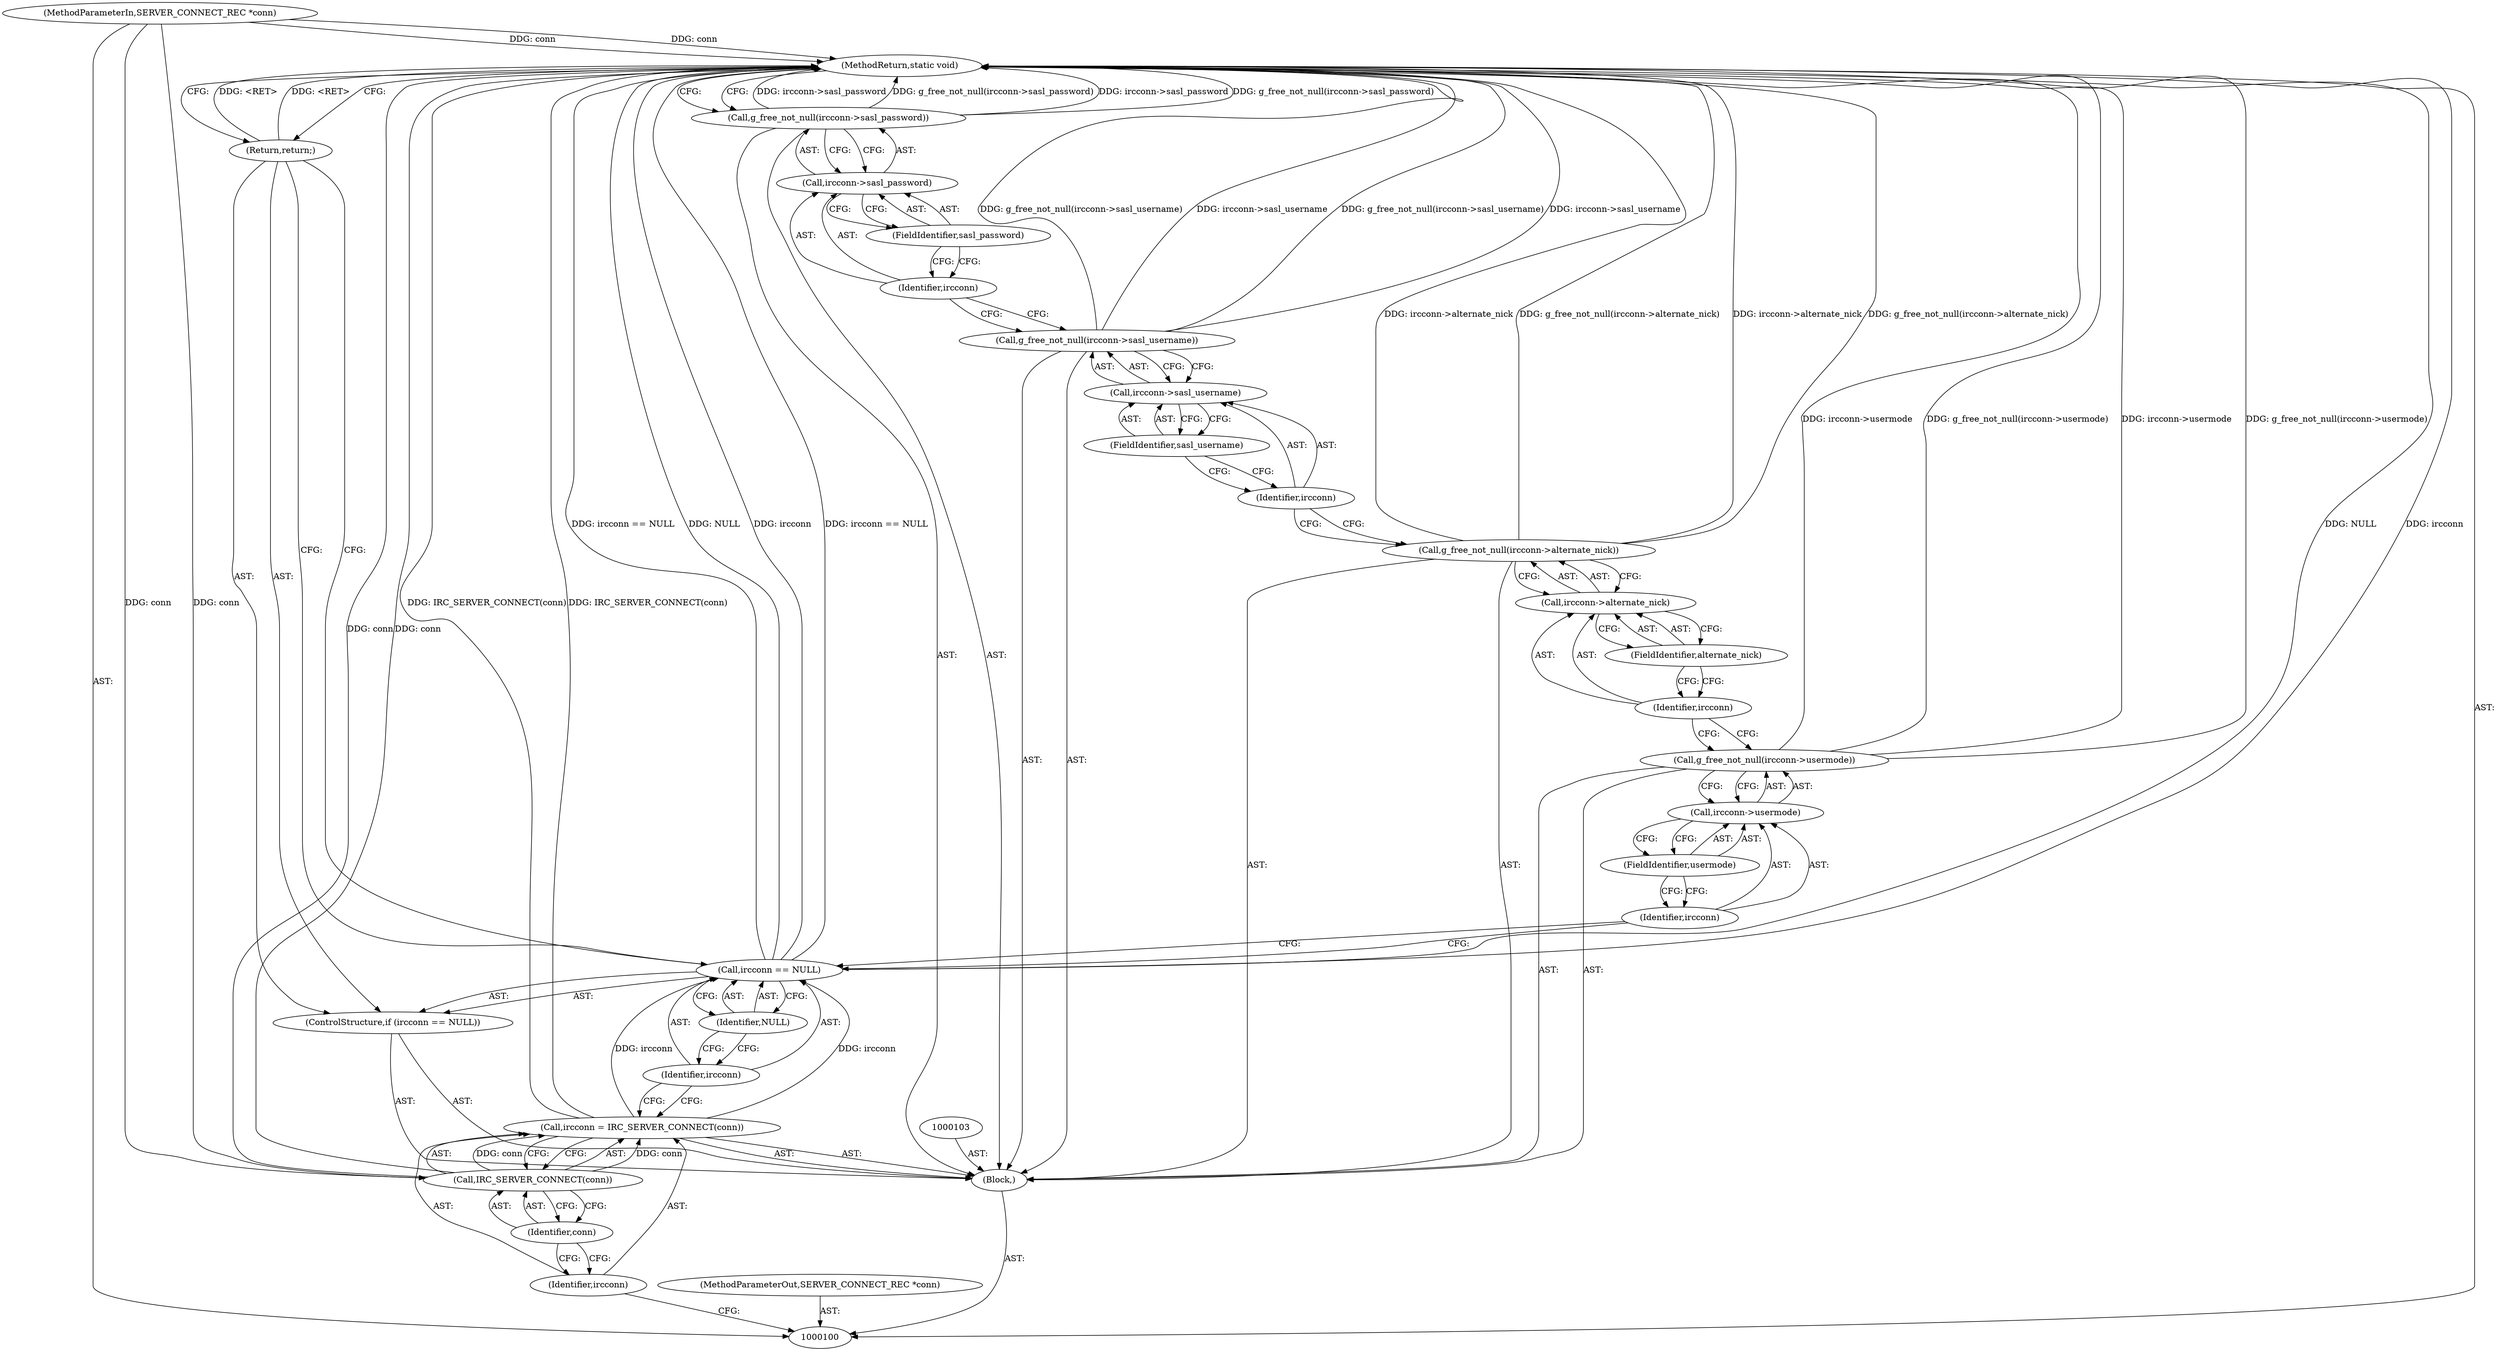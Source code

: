 digraph "0_irssi_d23b0d22cc611e43c88d99192a59f413f951a955" {
"1000129" [label="(MethodReturn,static void)"];
"1000101" [label="(MethodParameterIn,SERVER_CONNECT_REC *conn)"];
"1000159" [label="(MethodParameterOut,SERVER_CONNECT_REC *conn)"];
"1000118" [label="(Call,ircconn->alternate_nick)"];
"1000119" [label="(Identifier,ircconn)"];
"1000117" [label="(Call,g_free_not_null(ircconn->alternate_nick))"];
"1000120" [label="(FieldIdentifier,alternate_nick)"];
"1000121" [label="(Call,g_free_not_null(ircconn->sasl_username))"];
"1000122" [label="(Call,ircconn->sasl_username)"];
"1000123" [label="(Identifier,ircconn)"];
"1000124" [label="(FieldIdentifier,sasl_username)"];
"1000125" [label="(Call,g_free_not_null(ircconn->sasl_password))"];
"1000126" [label="(Call,ircconn->sasl_password)"];
"1000127" [label="(Identifier,ircconn)"];
"1000128" [label="(FieldIdentifier,sasl_password)"];
"1000102" [label="(Block,)"];
"1000106" [label="(Call,IRC_SERVER_CONNECT(conn))"];
"1000107" [label="(Identifier,conn)"];
"1000104" [label="(Call,ircconn = IRC_SERVER_CONNECT(conn))"];
"1000105" [label="(Identifier,ircconn)"];
"1000108" [label="(ControlStructure,if (ircconn == NULL))"];
"1000111" [label="(Identifier,NULL)"];
"1000109" [label="(Call,ircconn == NULL)"];
"1000110" [label="(Identifier,ircconn)"];
"1000112" [label="(Return,return;)"];
"1000114" [label="(Call,ircconn->usermode)"];
"1000115" [label="(Identifier,ircconn)"];
"1000113" [label="(Call,g_free_not_null(ircconn->usermode))"];
"1000116" [label="(FieldIdentifier,usermode)"];
"1000129" -> "1000100"  [label="AST: "];
"1000129" -> "1000112"  [label="CFG: "];
"1000129" -> "1000125"  [label="CFG: "];
"1000112" -> "1000129"  [label="DDG: <RET>"];
"1000117" -> "1000129"  [label="DDG: g_free_not_null(ircconn->alternate_nick)"];
"1000117" -> "1000129"  [label="DDG: ircconn->alternate_nick"];
"1000125" -> "1000129"  [label="DDG: ircconn->sasl_password"];
"1000125" -> "1000129"  [label="DDG: g_free_not_null(ircconn->sasl_password)"];
"1000106" -> "1000129"  [label="DDG: conn"];
"1000113" -> "1000129"  [label="DDG: ircconn->usermode"];
"1000113" -> "1000129"  [label="DDG: g_free_not_null(ircconn->usermode)"];
"1000121" -> "1000129"  [label="DDG: g_free_not_null(ircconn->sasl_username)"];
"1000121" -> "1000129"  [label="DDG: ircconn->sasl_username"];
"1000109" -> "1000129"  [label="DDG: NULL"];
"1000109" -> "1000129"  [label="DDG: ircconn"];
"1000109" -> "1000129"  [label="DDG: ircconn == NULL"];
"1000101" -> "1000129"  [label="DDG: conn"];
"1000104" -> "1000129"  [label="DDG: IRC_SERVER_CONNECT(conn)"];
"1000101" -> "1000100"  [label="AST: "];
"1000101" -> "1000129"  [label="DDG: conn"];
"1000101" -> "1000106"  [label="DDG: conn"];
"1000159" -> "1000100"  [label="AST: "];
"1000118" -> "1000117"  [label="AST: "];
"1000118" -> "1000120"  [label="CFG: "];
"1000119" -> "1000118"  [label="AST: "];
"1000120" -> "1000118"  [label="AST: "];
"1000117" -> "1000118"  [label="CFG: "];
"1000119" -> "1000118"  [label="AST: "];
"1000119" -> "1000113"  [label="CFG: "];
"1000120" -> "1000119"  [label="CFG: "];
"1000117" -> "1000102"  [label="AST: "];
"1000117" -> "1000118"  [label="CFG: "];
"1000118" -> "1000117"  [label="AST: "];
"1000123" -> "1000117"  [label="CFG: "];
"1000117" -> "1000129"  [label="DDG: g_free_not_null(ircconn->alternate_nick)"];
"1000117" -> "1000129"  [label="DDG: ircconn->alternate_nick"];
"1000120" -> "1000118"  [label="AST: "];
"1000120" -> "1000119"  [label="CFG: "];
"1000118" -> "1000120"  [label="CFG: "];
"1000121" -> "1000102"  [label="AST: "];
"1000121" -> "1000122"  [label="CFG: "];
"1000122" -> "1000121"  [label="AST: "];
"1000127" -> "1000121"  [label="CFG: "];
"1000121" -> "1000129"  [label="DDG: g_free_not_null(ircconn->sasl_username)"];
"1000121" -> "1000129"  [label="DDG: ircconn->sasl_username"];
"1000122" -> "1000121"  [label="AST: "];
"1000122" -> "1000124"  [label="CFG: "];
"1000123" -> "1000122"  [label="AST: "];
"1000124" -> "1000122"  [label="AST: "];
"1000121" -> "1000122"  [label="CFG: "];
"1000123" -> "1000122"  [label="AST: "];
"1000123" -> "1000117"  [label="CFG: "];
"1000124" -> "1000123"  [label="CFG: "];
"1000124" -> "1000122"  [label="AST: "];
"1000124" -> "1000123"  [label="CFG: "];
"1000122" -> "1000124"  [label="CFG: "];
"1000125" -> "1000102"  [label="AST: "];
"1000125" -> "1000126"  [label="CFG: "];
"1000126" -> "1000125"  [label="AST: "];
"1000129" -> "1000125"  [label="CFG: "];
"1000125" -> "1000129"  [label="DDG: ircconn->sasl_password"];
"1000125" -> "1000129"  [label="DDG: g_free_not_null(ircconn->sasl_password)"];
"1000126" -> "1000125"  [label="AST: "];
"1000126" -> "1000128"  [label="CFG: "];
"1000127" -> "1000126"  [label="AST: "];
"1000128" -> "1000126"  [label="AST: "];
"1000125" -> "1000126"  [label="CFG: "];
"1000127" -> "1000126"  [label="AST: "];
"1000127" -> "1000121"  [label="CFG: "];
"1000128" -> "1000127"  [label="CFG: "];
"1000128" -> "1000126"  [label="AST: "];
"1000128" -> "1000127"  [label="CFG: "];
"1000126" -> "1000128"  [label="CFG: "];
"1000102" -> "1000100"  [label="AST: "];
"1000103" -> "1000102"  [label="AST: "];
"1000104" -> "1000102"  [label="AST: "];
"1000108" -> "1000102"  [label="AST: "];
"1000113" -> "1000102"  [label="AST: "];
"1000117" -> "1000102"  [label="AST: "];
"1000121" -> "1000102"  [label="AST: "];
"1000125" -> "1000102"  [label="AST: "];
"1000106" -> "1000104"  [label="AST: "];
"1000106" -> "1000107"  [label="CFG: "];
"1000107" -> "1000106"  [label="AST: "];
"1000104" -> "1000106"  [label="CFG: "];
"1000106" -> "1000129"  [label="DDG: conn"];
"1000106" -> "1000104"  [label="DDG: conn"];
"1000101" -> "1000106"  [label="DDG: conn"];
"1000107" -> "1000106"  [label="AST: "];
"1000107" -> "1000105"  [label="CFG: "];
"1000106" -> "1000107"  [label="CFG: "];
"1000104" -> "1000102"  [label="AST: "];
"1000104" -> "1000106"  [label="CFG: "];
"1000105" -> "1000104"  [label="AST: "];
"1000106" -> "1000104"  [label="AST: "];
"1000110" -> "1000104"  [label="CFG: "];
"1000104" -> "1000129"  [label="DDG: IRC_SERVER_CONNECT(conn)"];
"1000106" -> "1000104"  [label="DDG: conn"];
"1000104" -> "1000109"  [label="DDG: ircconn"];
"1000105" -> "1000104"  [label="AST: "];
"1000105" -> "1000100"  [label="CFG: "];
"1000107" -> "1000105"  [label="CFG: "];
"1000108" -> "1000102"  [label="AST: "];
"1000109" -> "1000108"  [label="AST: "];
"1000112" -> "1000108"  [label="AST: "];
"1000111" -> "1000109"  [label="AST: "];
"1000111" -> "1000110"  [label="CFG: "];
"1000109" -> "1000111"  [label="CFG: "];
"1000109" -> "1000108"  [label="AST: "];
"1000109" -> "1000111"  [label="CFG: "];
"1000110" -> "1000109"  [label="AST: "];
"1000111" -> "1000109"  [label="AST: "];
"1000112" -> "1000109"  [label="CFG: "];
"1000115" -> "1000109"  [label="CFG: "];
"1000109" -> "1000129"  [label="DDG: NULL"];
"1000109" -> "1000129"  [label="DDG: ircconn"];
"1000109" -> "1000129"  [label="DDG: ircconn == NULL"];
"1000104" -> "1000109"  [label="DDG: ircconn"];
"1000110" -> "1000109"  [label="AST: "];
"1000110" -> "1000104"  [label="CFG: "];
"1000111" -> "1000110"  [label="CFG: "];
"1000112" -> "1000108"  [label="AST: "];
"1000112" -> "1000109"  [label="CFG: "];
"1000129" -> "1000112"  [label="CFG: "];
"1000112" -> "1000129"  [label="DDG: <RET>"];
"1000114" -> "1000113"  [label="AST: "];
"1000114" -> "1000116"  [label="CFG: "];
"1000115" -> "1000114"  [label="AST: "];
"1000116" -> "1000114"  [label="AST: "];
"1000113" -> "1000114"  [label="CFG: "];
"1000115" -> "1000114"  [label="AST: "];
"1000115" -> "1000109"  [label="CFG: "];
"1000116" -> "1000115"  [label="CFG: "];
"1000113" -> "1000102"  [label="AST: "];
"1000113" -> "1000114"  [label="CFG: "];
"1000114" -> "1000113"  [label="AST: "];
"1000119" -> "1000113"  [label="CFG: "];
"1000113" -> "1000129"  [label="DDG: ircconn->usermode"];
"1000113" -> "1000129"  [label="DDG: g_free_not_null(ircconn->usermode)"];
"1000116" -> "1000114"  [label="AST: "];
"1000116" -> "1000115"  [label="CFG: "];
"1000114" -> "1000116"  [label="CFG: "];
}
